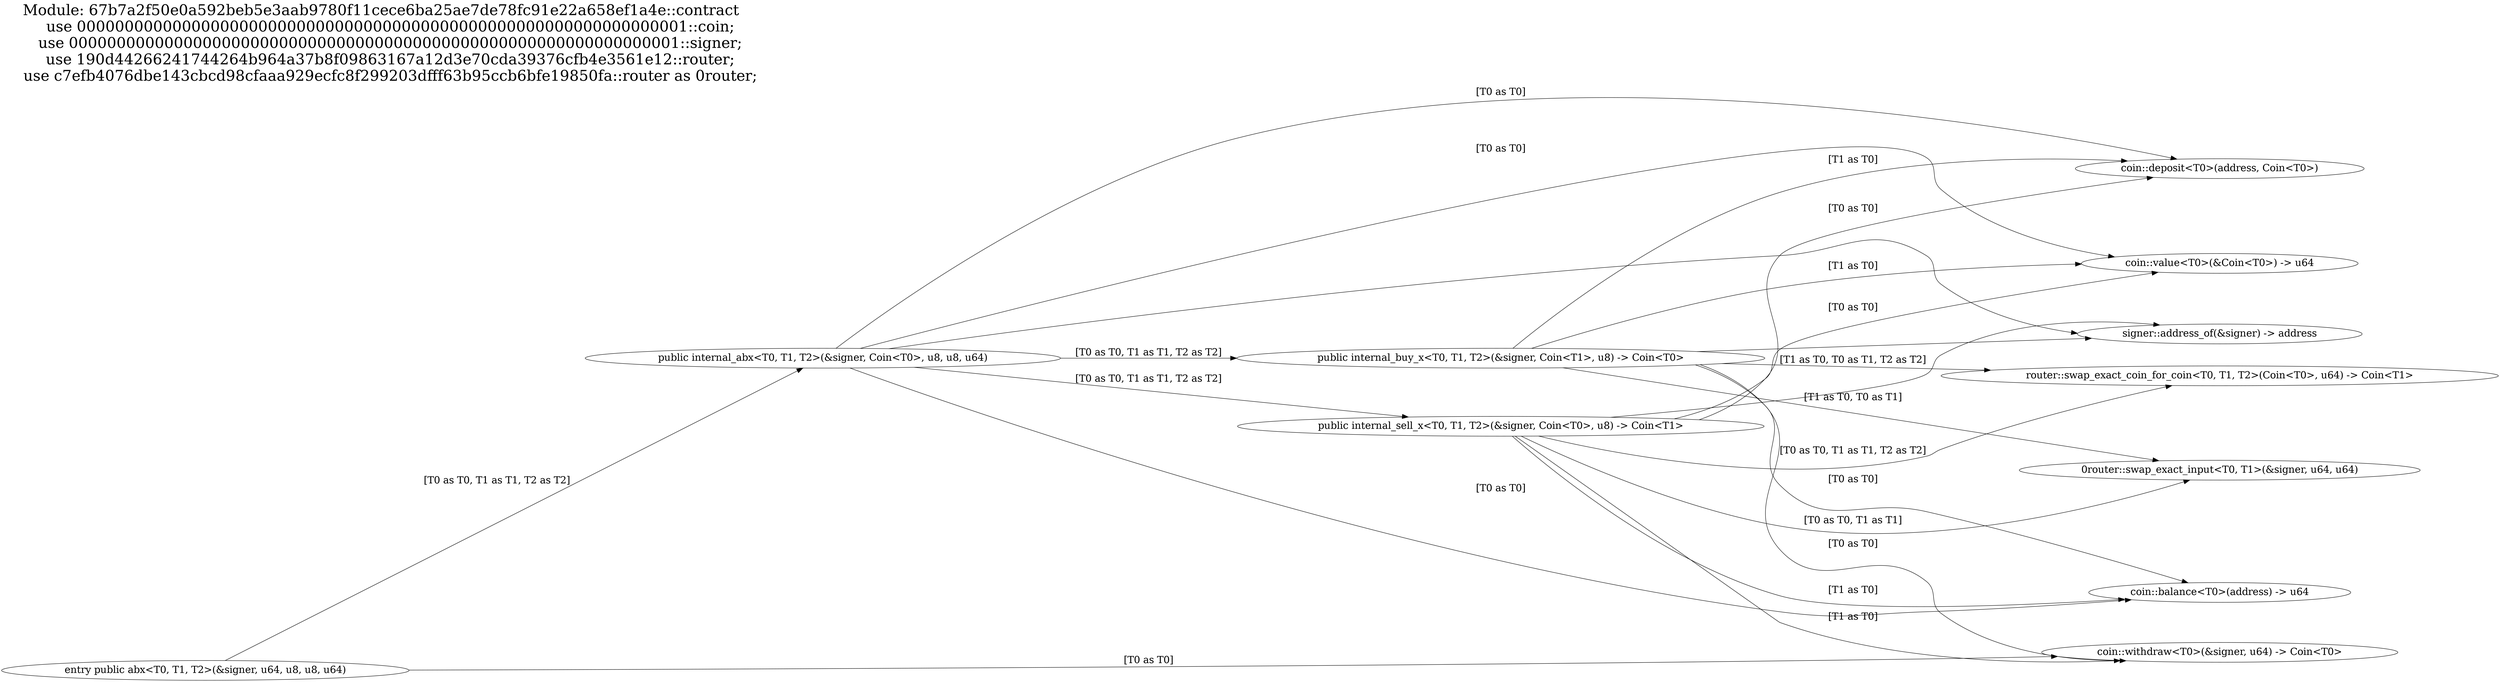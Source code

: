 
digraph G {
    label = "Module: 67b7a2f50e0a592beb5e3aab9780f11cece6ba25ae7de78fc91e22a658ef1a4e::contract
    use 0000000000000000000000000000000000000000000000000000000000000001::coin;
    use 0000000000000000000000000000000000000000000000000000000000000001::signer;
    use 190d44266241744264b964a37b8f09863167a12d3e70cda39376cfb4e3561e12::router;
    use c7efb4076dbe143cbcd98cfaaa929ecfc8f299203dfff63b95ccb6bfe19850fa::router as 0router;";
    labelloc = "t";
    labeljust = "l";
    fontsize = 36;

    graph [
	rankdir=LR,
	ranksep=1.0,
	nodesep=0.75,
	splines=true,
	concentrate=false
    ];

    node [
	shape=ellipse,
	fontsize=24
    ];

    edge [
	arrowsize=1.5
    ];

    0 [label="0router::swap_exact_input<T0, T1>(&signer, u64, u64)"];
    1 [label="coin::balance<T0>(address) -> u64"];
    2 [label="coin::deposit<T0>(address, Coin<T0>)"];
    3 [label="coin::value<T0>(&Coin<T0>) -> u64"];
    4 [label="coin::withdraw<T0>(&signer, u64) -> Coin<T0>"];
    5 [label="entry public abx<T0, T1, T2>(&signer, u64, u8, u8, u64)"];
    6 [label="public internal_abx<T0, T1, T2>(&signer, Coin<T0>, u8, u8, u64)"];
    7 [label="public internal_buy_x<T0, T1, T2>(&signer, Coin<T1>, u8) -> Coin<T0>"];
    8 [label="public internal_sell_x<T0, T1, T2>(&signer, Coin<T0>, u8) -> Coin<T1>"];
    9 [label="router::swap_exact_coin_for_coin<T0, T1, T2>(Coin<T0>, u64) -> Coin<T1>"];
    10 [label="signer::address_of(&signer) -> address"];
    5 -> 4 [label="[T0 as T0]", fontsize=24];
    5 -> 6 [label="[T0 as T0, T1 as T1, T2 as T2]", fontsize=24];
    6 -> 1 [label="[T0 as T0]", fontsize=24];
    6 -> 2 [label="[T0 as T0]", fontsize=24];
    6 -> 3 [label="[T0 as T0]", fontsize=24];
    6 -> 7 [label="[T0 as T0, T1 as T1, T2 as T2]", fontsize=24];
    6 -> 8 [label="[T0 as T0, T1 as T1, T2 as T2]", fontsize=24];
    6 -> 10 [label="", fontsize=24];
    7 -> 0 [label="[T1 as T0, T0 as T1]", fontsize=24];
    7 -> 1 [label="[T0 as T0]", fontsize=24];
    7 -> 2 [label="[T1 as T0]", fontsize=24];
    7 -> 3 [label="[T1 as T0]", fontsize=24];
    7 -> 4 [label="[T0 as T0]", fontsize=24];
    7 -> 9 [label="[T1 as T0, T0 as T1, T2 as T2]", fontsize=24];
    7 -> 10 [label="", fontsize=24];
    8 -> 0 [label="[T0 as T0, T1 as T1]", fontsize=24];
    8 -> 1 [label="[T1 as T0]", fontsize=24];
    8 -> 2 [label="[T0 as T0]", fontsize=24];
    8 -> 3 [label="[T0 as T0]", fontsize=24];
    8 -> 4 [label="[T1 as T0]", fontsize=24];
    8 -> 9 [label="[T0 as T0, T1 as T1, T2 as T2]", fontsize=24];
    8 -> 10 [label="", fontsize=24];
}
